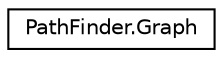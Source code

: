 digraph "Иерархия классов. Графический вид."
{
 // LATEX_PDF_SIZE
  edge [fontname="Helvetica",fontsize="10",labelfontname="Helvetica",labelfontsize="10"];
  node [fontname="Helvetica",fontsize="10",shape=record];
  rankdir="LR";
  Node0 [label="PathFinder.Graph",height=0.2,width=0.4,color="black", fillcolor="white", style="filled",URL="$class_path_finder_1_1_graph.html",tooltip=" "];
}
